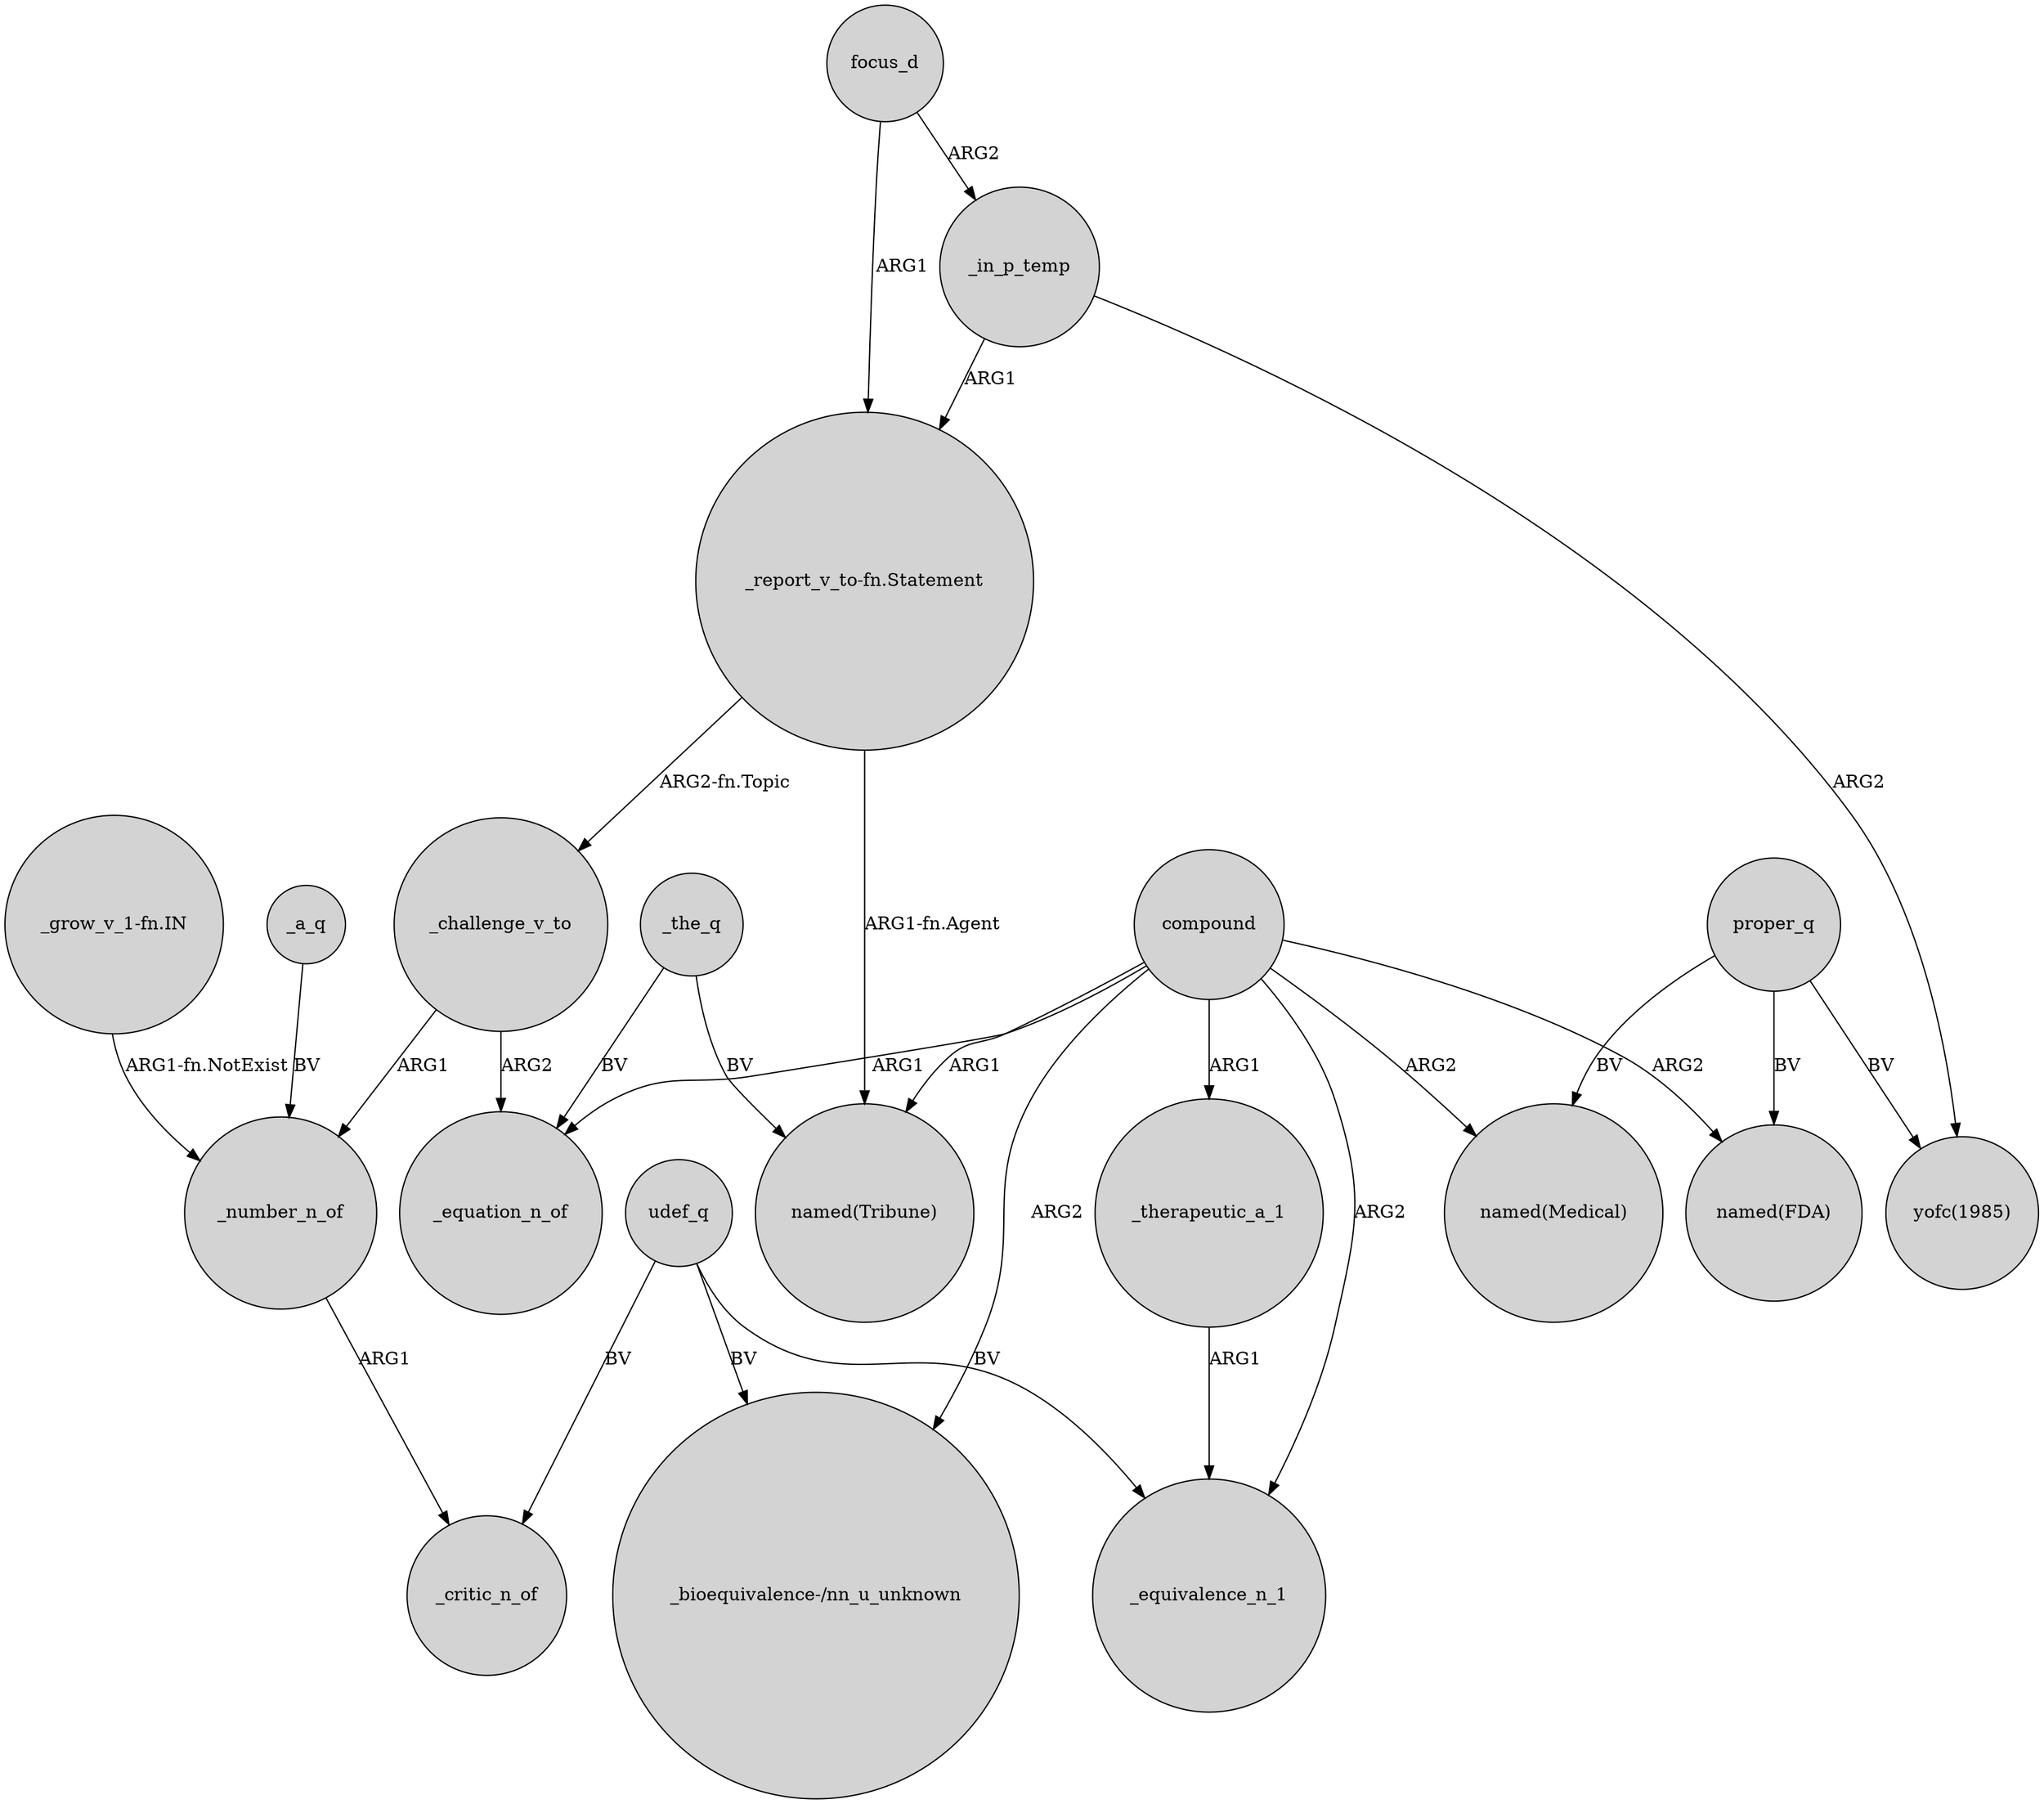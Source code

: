 digraph {
	node [shape=circle style=filled]
	_the_q -> "named(Tribune)" [label=BV]
	focus_d -> "_report_v_to-fn.Statement" [label=ARG1]
	focus_d -> _in_p_temp [label=ARG2]
	udef_q -> _equivalence_n_1 [label=BV]
	_a_q -> _number_n_of [label=BV]
	_in_p_temp -> "_report_v_to-fn.Statement" [label=ARG1]
	proper_q -> "named(FDA)" [label=BV]
	_number_n_of -> _critic_n_of [label=ARG1]
	_therapeutic_a_1 -> _equivalence_n_1 [label=ARG1]
	udef_q -> _critic_n_of [label=BV]
	compound -> "named(Medical)" [label=ARG2]
	compound -> "_bioequivalence-/nn_u_unknown" [label=ARG2]
	compound -> _equivalence_n_1 [label=ARG2]
	_challenge_v_to -> _number_n_of [label=ARG1]
	compound -> "named(Tribune)" [label=ARG1]
	"_report_v_to-fn.Statement" -> _challenge_v_to [label="ARG2-fn.Topic"]
	compound -> "named(FDA)" [label=ARG2]
	_in_p_temp -> "yofc(1985)" [label=ARG2]
	proper_q -> "named(Medical)" [label=BV]
	proper_q -> "yofc(1985)" [label=BV]
	"_report_v_to-fn.Statement" -> "named(Tribune)" [label="ARG1-fn.Agent"]
	"_grow_v_1-fn.IN" -> _number_n_of [label="ARG1-fn.NotExist"]
	_challenge_v_to -> _equation_n_of [label=ARG2]
	udef_q -> "_bioequivalence-/nn_u_unknown" [label=BV]
	_the_q -> _equation_n_of [label=BV]
	compound -> _therapeutic_a_1 [label=ARG1]
	compound -> _equation_n_of [label=ARG1]
}
